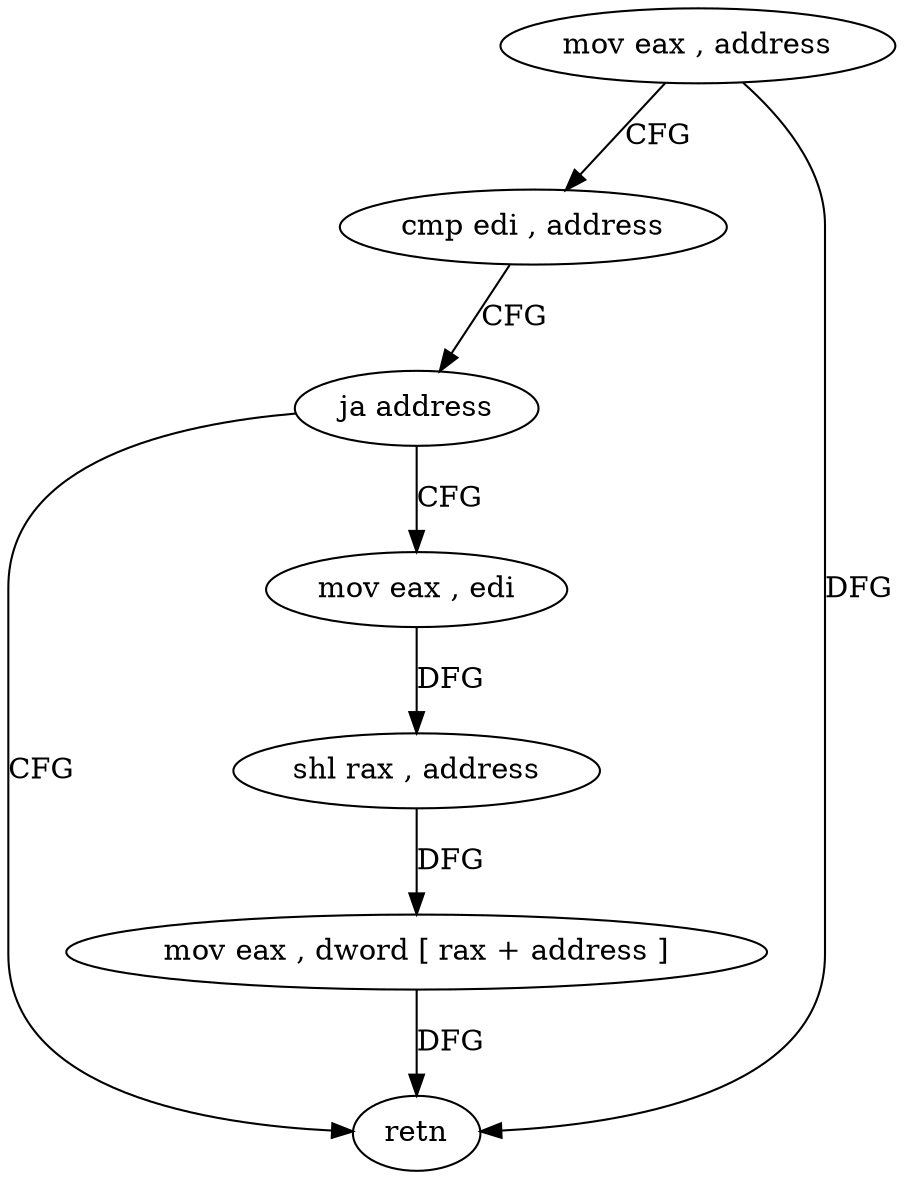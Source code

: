 digraph "func" {
"4258880" [label = "mov eax , address" ]
"4258885" [label = "cmp edi , address" ]
"4258888" [label = "ja address" ]
"4258902" [label = "retn" ]
"4258890" [label = "mov eax , edi" ]
"4258892" [label = "shl rax , address" ]
"4258896" [label = "mov eax , dword [ rax + address ]" ]
"4258880" -> "4258885" [ label = "CFG" ]
"4258880" -> "4258902" [ label = "DFG" ]
"4258885" -> "4258888" [ label = "CFG" ]
"4258888" -> "4258902" [ label = "CFG" ]
"4258888" -> "4258890" [ label = "CFG" ]
"4258890" -> "4258892" [ label = "DFG" ]
"4258892" -> "4258896" [ label = "DFG" ]
"4258896" -> "4258902" [ label = "DFG" ]
}
